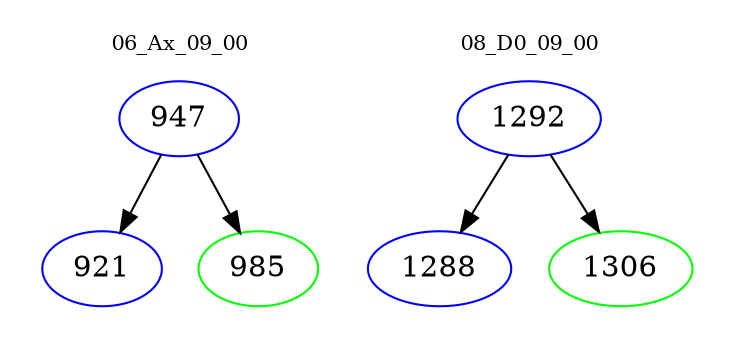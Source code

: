 digraph{
subgraph cluster_0 {
color = white
label = "06_Ax_09_00";
fontsize=10;
T0_947 [label="947", color="blue"]
T0_947 -> T0_921 [color="black"]
T0_921 [label="921", color="blue"]
T0_947 -> T0_985 [color="black"]
T0_985 [label="985", color="green"]
}
subgraph cluster_1 {
color = white
label = "08_D0_09_00";
fontsize=10;
T1_1292 [label="1292", color="blue"]
T1_1292 -> T1_1288 [color="black"]
T1_1288 [label="1288", color="blue"]
T1_1292 -> T1_1306 [color="black"]
T1_1306 [label="1306", color="green"]
}
}
